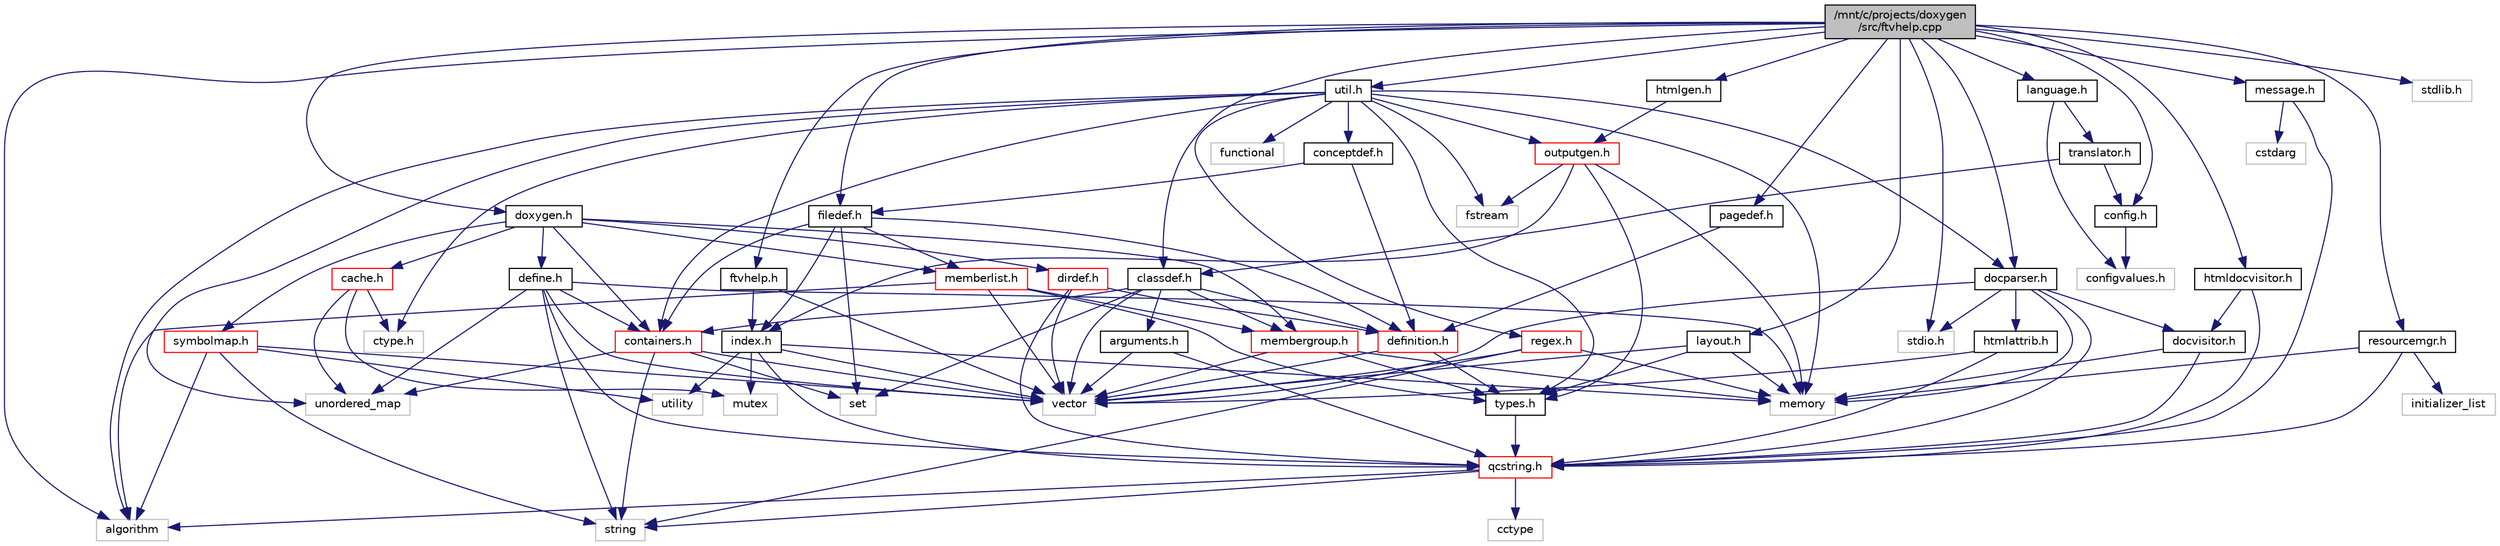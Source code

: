 digraph "/mnt/c/projects/doxygen/src/ftvhelp.cpp"
{
 // LATEX_PDF_SIZE
  edge [fontname="Helvetica",fontsize="10",labelfontname="Helvetica",labelfontsize="10"];
  node [fontname="Helvetica",fontsize="10",shape=record];
  Node1 [label="/mnt/c/projects/doxygen\l/src/ftvhelp.cpp",height=0.2,width=0.4,color="black", fillcolor="grey75", style="filled", fontcolor="black",tooltip=" "];
  Node1 -> Node2 [color="midnightblue",fontsize="10",style="solid"];
  Node2 [label="stdio.h",height=0.2,width=0.4,color="grey75", fillcolor="white", style="filled",tooltip=" "];
  Node1 -> Node3 [color="midnightblue",fontsize="10",style="solid"];
  Node3 [label="stdlib.h",height=0.2,width=0.4,color="grey75", fillcolor="white", style="filled",tooltip=" "];
  Node1 -> Node4 [color="midnightblue",fontsize="10",style="solid"];
  Node4 [label="algorithm",height=0.2,width=0.4,color="grey75", fillcolor="white", style="filled",tooltip=" "];
  Node1 -> Node5 [color="midnightblue",fontsize="10",style="solid"];
  Node5 [label="ftvhelp.h",height=0.2,width=0.4,color="black", fillcolor="white", style="filled",URL="$ftvhelp_8h.html",tooltip=" "];
  Node5 -> Node6 [color="midnightblue",fontsize="10",style="solid"];
  Node6 [label="vector",height=0.2,width=0.4,color="grey75", fillcolor="white", style="filled",tooltip=" "];
  Node5 -> Node7 [color="midnightblue",fontsize="10",style="solid"];
  Node7 [label="index.h",height=0.2,width=0.4,color="black", fillcolor="white", style="filled",URL="$index_8h.html",tooltip=" "];
  Node7 -> Node8 [color="midnightblue",fontsize="10",style="solid"];
  Node8 [label="utility",height=0.2,width=0.4,color="grey75", fillcolor="white", style="filled",tooltip=" "];
  Node7 -> Node6 [color="midnightblue",fontsize="10",style="solid"];
  Node7 -> Node9 [color="midnightblue",fontsize="10",style="solid"];
  Node9 [label="memory",height=0.2,width=0.4,color="grey75", fillcolor="white", style="filled",tooltip=" "];
  Node7 -> Node10 [color="midnightblue",fontsize="10",style="solid"];
  Node10 [label="mutex",height=0.2,width=0.4,color="grey75", fillcolor="white", style="filled",tooltip=" "];
  Node7 -> Node11 [color="midnightblue",fontsize="10",style="solid"];
  Node11 [label="qcstring.h",height=0.2,width=0.4,color="red", fillcolor="white", style="filled",URL="$qcstring_8h.html",tooltip=" "];
  Node11 -> Node12 [color="midnightblue",fontsize="10",style="solid"];
  Node12 [label="string",height=0.2,width=0.4,color="grey75", fillcolor="white", style="filled",tooltip=" "];
  Node11 -> Node4 [color="midnightblue",fontsize="10",style="solid"];
  Node11 -> Node13 [color="midnightblue",fontsize="10",style="solid"];
  Node13 [label="cctype",height=0.2,width=0.4,color="grey75", fillcolor="white", style="filled",tooltip=" "];
  Node1 -> Node20 [color="midnightblue",fontsize="10",style="solid"];
  Node20 [label="config.h",height=0.2,width=0.4,color="black", fillcolor="white", style="filled",URL="$config_8h.html",tooltip=" "];
  Node20 -> Node21 [color="midnightblue",fontsize="10",style="solid"];
  Node21 [label="configvalues.h",height=0.2,width=0.4,color="grey75", fillcolor="white", style="filled",tooltip=" "];
  Node1 -> Node22 [color="midnightblue",fontsize="10",style="solid"];
  Node22 [label="message.h",height=0.2,width=0.4,color="black", fillcolor="white", style="filled",URL="$message_8h.html",tooltip=" "];
  Node22 -> Node23 [color="midnightblue",fontsize="10",style="solid"];
  Node23 [label="cstdarg",height=0.2,width=0.4,color="grey75", fillcolor="white", style="filled",tooltip=" "];
  Node22 -> Node11 [color="midnightblue",fontsize="10",style="solid"];
  Node1 -> Node24 [color="midnightblue",fontsize="10",style="solid"];
  Node24 [label="doxygen.h",height=0.2,width=0.4,color="black", fillcolor="white", style="filled",URL="$doxygen_8h.html",tooltip=" "];
  Node24 -> Node25 [color="midnightblue",fontsize="10",style="solid"];
  Node25 [label="containers.h",height=0.2,width=0.4,color="red", fillcolor="white", style="filled",URL="$containers_8h.html",tooltip=" "];
  Node25 -> Node6 [color="midnightblue",fontsize="10",style="solid"];
  Node25 -> Node12 [color="midnightblue",fontsize="10",style="solid"];
  Node25 -> Node26 [color="midnightblue",fontsize="10",style="solid"];
  Node26 [label="set",height=0.2,width=0.4,color="grey75", fillcolor="white", style="filled",tooltip=" "];
  Node25 -> Node29 [color="midnightblue",fontsize="10",style="solid"];
  Node29 [label="unordered_map",height=0.2,width=0.4,color="grey75", fillcolor="white", style="filled",tooltip=" "];
  Node24 -> Node31 [color="midnightblue",fontsize="10",style="solid"];
  Node31 [label="membergroup.h",height=0.2,width=0.4,color="red", fillcolor="white", style="filled",URL="$membergroup_8h.html",tooltip=" "];
  Node31 -> Node6 [color="midnightblue",fontsize="10",style="solid"];
  Node31 -> Node9 [color="midnightblue",fontsize="10",style="solid"];
  Node31 -> Node32 [color="midnightblue",fontsize="10",style="solid"];
  Node32 [label="types.h",height=0.2,width=0.4,color="black", fillcolor="white", style="filled",URL="$types_8h.html",tooltip="This file contains a number of basic enums and types."];
  Node32 -> Node11 [color="midnightblue",fontsize="10",style="solid"];
  Node24 -> Node35 [color="midnightblue",fontsize="10",style="solid"];
  Node35 [label="dirdef.h",height=0.2,width=0.4,color="red", fillcolor="white", style="filled",URL="$dirdef_8h.html",tooltip=" "];
  Node35 -> Node6 [color="midnightblue",fontsize="10",style="solid"];
  Node35 -> Node11 [color="midnightblue",fontsize="10",style="solid"];
  Node35 -> Node36 [color="midnightblue",fontsize="10",style="solid"];
  Node36 [label="definition.h",height=0.2,width=0.4,color="red", fillcolor="white", style="filled",URL="$definition_8h.html",tooltip=" "];
  Node36 -> Node6 [color="midnightblue",fontsize="10",style="solid"];
  Node36 -> Node32 [color="midnightblue",fontsize="10",style="solid"];
  Node24 -> Node37 [color="midnightblue",fontsize="10",style="solid"];
  Node37 [label="memberlist.h",height=0.2,width=0.4,color="red", fillcolor="white", style="filled",URL="$memberlist_8h.html",tooltip=" "];
  Node37 -> Node6 [color="midnightblue",fontsize="10",style="solid"];
  Node37 -> Node4 [color="midnightblue",fontsize="10",style="solid"];
  Node37 -> Node32 [color="midnightblue",fontsize="10",style="solid"];
  Node37 -> Node31 [color="midnightblue",fontsize="10",style="solid"];
  Node24 -> Node42 [color="midnightblue",fontsize="10",style="solid"];
  Node42 [label="define.h",height=0.2,width=0.4,color="black", fillcolor="white", style="filled",URL="$define_8h.html",tooltip=" "];
  Node42 -> Node6 [color="midnightblue",fontsize="10",style="solid"];
  Node42 -> Node9 [color="midnightblue",fontsize="10",style="solid"];
  Node42 -> Node12 [color="midnightblue",fontsize="10",style="solid"];
  Node42 -> Node29 [color="midnightblue",fontsize="10",style="solid"];
  Node42 -> Node11 [color="midnightblue",fontsize="10",style="solid"];
  Node42 -> Node25 [color="midnightblue",fontsize="10",style="solid"];
  Node24 -> Node43 [color="midnightblue",fontsize="10",style="solid"];
  Node43 [label="cache.h",height=0.2,width=0.4,color="red", fillcolor="white", style="filled",URL="$cache_8h.html",tooltip=" "];
  Node43 -> Node29 [color="midnightblue",fontsize="10",style="solid"];
  Node43 -> Node10 [color="midnightblue",fontsize="10",style="solid"];
  Node43 -> Node45 [color="midnightblue",fontsize="10",style="solid"];
  Node45 [label="ctype.h",height=0.2,width=0.4,color="grey75", fillcolor="white", style="filled",tooltip=" "];
  Node24 -> Node46 [color="midnightblue",fontsize="10",style="solid"];
  Node46 [label="symbolmap.h",height=0.2,width=0.4,color="red", fillcolor="white", style="filled",URL="$symbolmap_8h.html",tooltip=" "];
  Node46 -> Node4 [color="midnightblue",fontsize="10",style="solid"];
  Node46 -> Node6 [color="midnightblue",fontsize="10",style="solid"];
  Node46 -> Node12 [color="midnightblue",fontsize="10",style="solid"];
  Node46 -> Node8 [color="midnightblue",fontsize="10",style="solid"];
  Node1 -> Node47 [color="midnightblue",fontsize="10",style="solid"];
  Node47 [label="language.h",height=0.2,width=0.4,color="black", fillcolor="white", style="filled",URL="$language_8h.html",tooltip=" "];
  Node47 -> Node48 [color="midnightblue",fontsize="10",style="solid"];
  Node48 [label="translator.h",height=0.2,width=0.4,color="black", fillcolor="white", style="filled",URL="$translator_8h.html",tooltip=" "];
  Node48 -> Node41 [color="midnightblue",fontsize="10",style="solid"];
  Node41 [label="classdef.h",height=0.2,width=0.4,color="black", fillcolor="white", style="filled",URL="$classdef_8h.html",tooltip=" "];
  Node41 -> Node6 [color="midnightblue",fontsize="10",style="solid"];
  Node41 -> Node26 [color="midnightblue",fontsize="10",style="solid"];
  Node41 -> Node25 [color="midnightblue",fontsize="10",style="solid"];
  Node41 -> Node36 [color="midnightblue",fontsize="10",style="solid"];
  Node41 -> Node40 [color="midnightblue",fontsize="10",style="solid"];
  Node40 [label="arguments.h",height=0.2,width=0.4,color="black", fillcolor="white", style="filled",URL="$arguments_8h.html",tooltip=" "];
  Node40 -> Node6 [color="midnightblue",fontsize="10",style="solid"];
  Node40 -> Node11 [color="midnightblue",fontsize="10",style="solid"];
  Node41 -> Node31 [color="midnightblue",fontsize="10",style="solid"];
  Node48 -> Node20 [color="midnightblue",fontsize="10",style="solid"];
  Node47 -> Node21 [color="midnightblue",fontsize="10",style="solid"];
  Node1 -> Node49 [color="midnightblue",fontsize="10",style="solid"];
  Node49 [label="htmlgen.h",height=0.2,width=0.4,color="black", fillcolor="white", style="filled",URL="$htmlgen_8h.html",tooltip=" "];
  Node49 -> Node50 [color="midnightblue",fontsize="10",style="solid"];
  Node50 [label="outputgen.h",height=0.2,width=0.4,color="red", fillcolor="white", style="filled",URL="$outputgen_8h.html",tooltip=" "];
  Node50 -> Node9 [color="midnightblue",fontsize="10",style="solid"];
  Node50 -> Node52 [color="midnightblue",fontsize="10",style="solid"];
  Node52 [label="fstream",height=0.2,width=0.4,color="grey75", fillcolor="white", style="filled",tooltip=" "];
  Node50 -> Node32 [color="midnightblue",fontsize="10",style="solid"];
  Node50 -> Node7 [color="midnightblue",fontsize="10",style="solid"];
  Node1 -> Node57 [color="midnightblue",fontsize="10",style="solid"];
  Node57 [label="layout.h",height=0.2,width=0.4,color="black", fillcolor="white", style="filled",URL="$layout_8h.html",tooltip=" "];
  Node57 -> Node9 [color="midnightblue",fontsize="10",style="solid"];
  Node57 -> Node6 [color="midnightblue",fontsize="10",style="solid"];
  Node57 -> Node32 [color="midnightblue",fontsize="10",style="solid"];
  Node1 -> Node58 [color="midnightblue",fontsize="10",style="solid"];
  Node58 [label="pagedef.h",height=0.2,width=0.4,color="black", fillcolor="white", style="filled",URL="$pagedef_8h.html",tooltip=" "];
  Node58 -> Node36 [color="midnightblue",fontsize="10",style="solid"];
  Node1 -> Node59 [color="midnightblue",fontsize="10",style="solid"];
  Node59 [label="docparser.h",height=0.2,width=0.4,color="black", fillcolor="white", style="filled",URL="$docparser_8h.html",tooltip=" "];
  Node59 -> Node2 [color="midnightblue",fontsize="10",style="solid"];
  Node59 -> Node6 [color="midnightblue",fontsize="10",style="solid"];
  Node59 -> Node9 [color="midnightblue",fontsize="10",style="solid"];
  Node59 -> Node11 [color="midnightblue",fontsize="10",style="solid"];
  Node59 -> Node60 [color="midnightblue",fontsize="10",style="solid"];
  Node60 [label="docvisitor.h",height=0.2,width=0.4,color="black", fillcolor="white", style="filled",URL="$docvisitor_8h.html",tooltip=" "];
  Node60 -> Node9 [color="midnightblue",fontsize="10",style="solid"];
  Node60 -> Node11 [color="midnightblue",fontsize="10",style="solid"];
  Node59 -> Node61 [color="midnightblue",fontsize="10",style="solid"];
  Node61 [label="htmlattrib.h",height=0.2,width=0.4,color="black", fillcolor="white", style="filled",URL="$htmlattrib_8h.html",tooltip=" "];
  Node61 -> Node6 [color="midnightblue",fontsize="10",style="solid"];
  Node61 -> Node11 [color="midnightblue",fontsize="10",style="solid"];
  Node1 -> Node62 [color="midnightblue",fontsize="10",style="solid"];
  Node62 [label="htmldocvisitor.h",height=0.2,width=0.4,color="black", fillcolor="white", style="filled",URL="$htmldocvisitor_8h.html",tooltip=" "];
  Node62 -> Node60 [color="midnightblue",fontsize="10",style="solid"];
  Node62 -> Node11 [color="midnightblue",fontsize="10",style="solid"];
  Node1 -> Node63 [color="midnightblue",fontsize="10",style="solid"];
  Node63 [label="filedef.h",height=0.2,width=0.4,color="black", fillcolor="white", style="filled",URL="$filedef_8h.html",tooltip=" "];
  Node63 -> Node26 [color="midnightblue",fontsize="10",style="solid"];
  Node63 -> Node7 [color="midnightblue",fontsize="10",style="solid"];
  Node63 -> Node36 [color="midnightblue",fontsize="10",style="solid"];
  Node63 -> Node37 [color="midnightblue",fontsize="10",style="solid"];
  Node63 -> Node25 [color="midnightblue",fontsize="10",style="solid"];
  Node1 -> Node41 [color="midnightblue",fontsize="10",style="solid"];
  Node1 -> Node64 [color="midnightblue",fontsize="10",style="solid"];
  Node64 [label="util.h",height=0.2,width=0.4,color="black", fillcolor="white", style="filled",URL="$util_8h.html",tooltip="A bunch of utility functions."];
  Node64 -> Node9 [color="midnightblue",fontsize="10",style="solid"];
  Node64 -> Node29 [color="midnightblue",fontsize="10",style="solid"];
  Node64 -> Node4 [color="midnightblue",fontsize="10",style="solid"];
  Node64 -> Node65 [color="midnightblue",fontsize="10",style="solid"];
  Node65 [label="functional",height=0.2,width=0.4,color="grey75", fillcolor="white", style="filled",tooltip=" "];
  Node64 -> Node52 [color="midnightblue",fontsize="10",style="solid"];
  Node64 -> Node45 [color="midnightblue",fontsize="10",style="solid"];
  Node64 -> Node32 [color="midnightblue",fontsize="10",style="solid"];
  Node64 -> Node59 [color="midnightblue",fontsize="10",style="solid"];
  Node64 -> Node25 [color="midnightblue",fontsize="10",style="solid"];
  Node64 -> Node50 [color="midnightblue",fontsize="10",style="solid"];
  Node64 -> Node66 [color="midnightblue",fontsize="10",style="solid"];
  Node66 [label="regex.h",height=0.2,width=0.4,color="red", fillcolor="white", style="filled",URL="$regex_8h.html",tooltip=" "];
  Node66 -> Node9 [color="midnightblue",fontsize="10",style="solid"];
  Node66 -> Node12 [color="midnightblue",fontsize="10",style="solid"];
  Node66 -> Node6 [color="midnightblue",fontsize="10",style="solid"];
  Node64 -> Node68 [color="midnightblue",fontsize="10",style="solid"];
  Node68 [label="conceptdef.h",height=0.2,width=0.4,color="black", fillcolor="white", style="filled",URL="$conceptdef_8h.html",tooltip=" "];
  Node68 -> Node36 [color="midnightblue",fontsize="10",style="solid"];
  Node68 -> Node63 [color="midnightblue",fontsize="10",style="solid"];
  Node1 -> Node69 [color="midnightblue",fontsize="10",style="solid"];
  Node69 [label="resourcemgr.h",height=0.2,width=0.4,color="black", fillcolor="white", style="filled",URL="$resourcemgr_8h.html",tooltip=" "];
  Node69 -> Node9 [color="midnightblue",fontsize="10",style="solid"];
  Node69 -> Node70 [color="midnightblue",fontsize="10",style="solid"];
  Node70 [label="initializer_list",height=0.2,width=0.4,color="grey75", fillcolor="white", style="filled",tooltip=" "];
  Node69 -> Node11 [color="midnightblue",fontsize="10",style="solid"];
}

